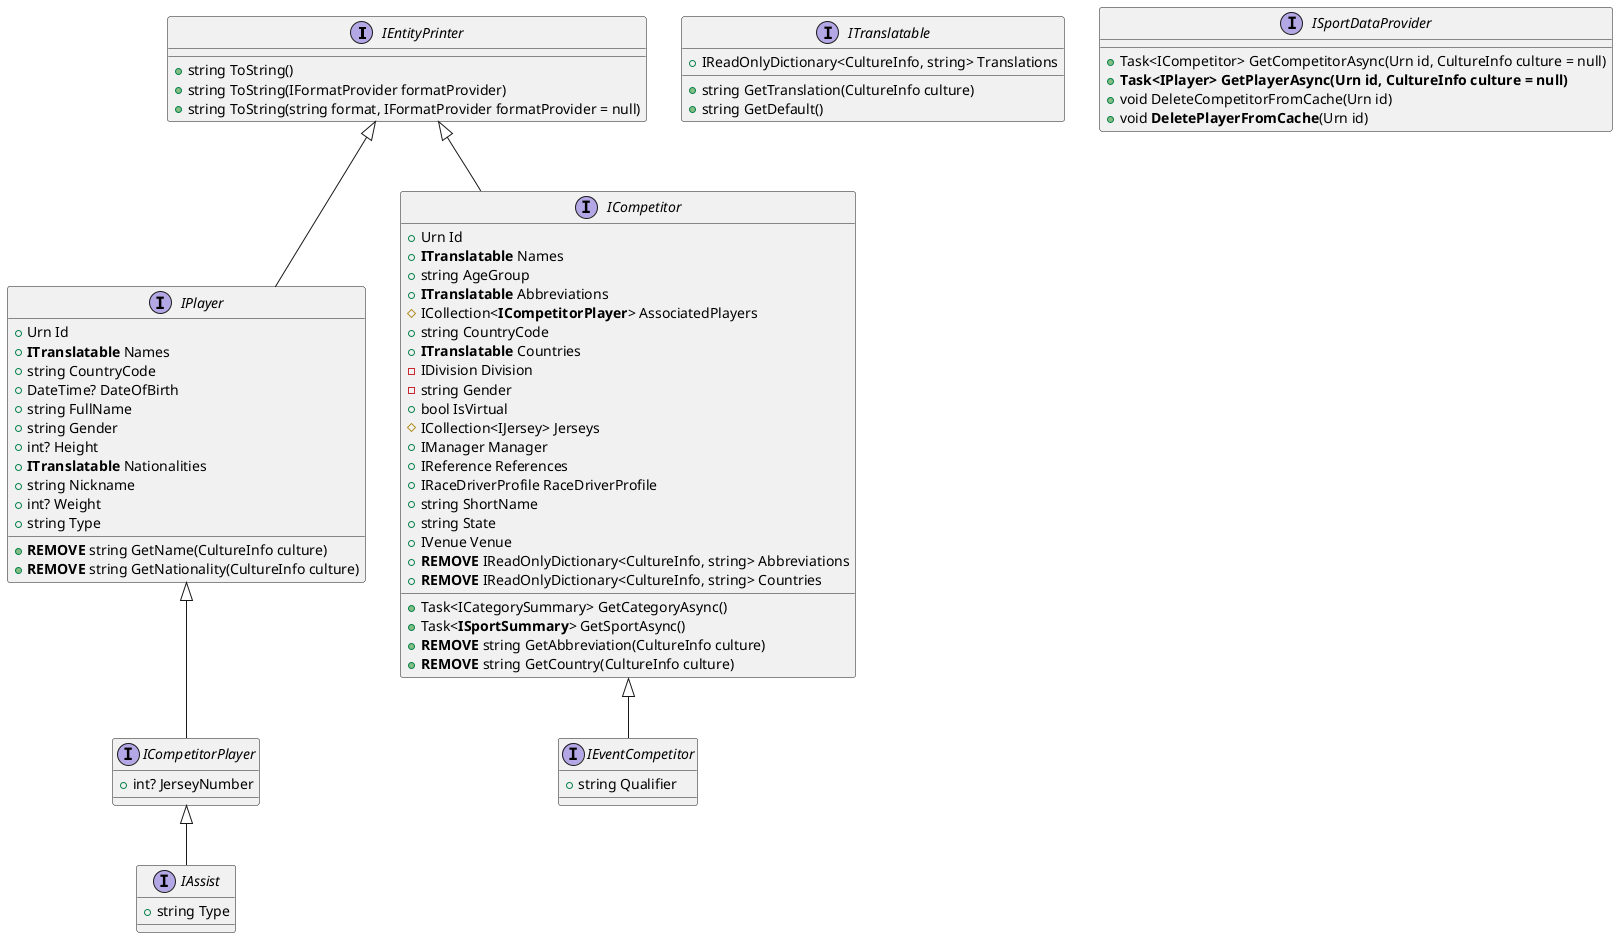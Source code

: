@startuml
interface IEntityPrinter {
  +string ToString()
  +string ToString(IFormatProvider formatProvider)
  +string ToString(string format, IFormatProvider formatProvider = null)
}

interface ITranslatable {
  +IReadOnlyDictionary<CultureInfo, string> Translations
  +string GetTranslation(CultureInfo culture)
  +string GetDefault()
}

interface IPlayer {
  +Urn Id
  +**ITranslatable** Names
  +**REMOVE** string GetName(CultureInfo culture)
  +string CountryCode
  +DateTime? DateOfBirth
  +string FullName
  +string Gender
  +int? Height
  +**ITranslatable** Nationalities
  +string Nickname
  +int? Weight
  +string Type
  +**REMOVE** string GetNationality(CultureInfo culture)
}

interface ICompetitorPlayer {
  +int? JerseyNumber
}

interface IAssist {
  +string Type
}

interface ICompetitor {
  +Urn Id
  +**ITranslatable** Names
  +string AgeGroup
  +**ITranslatable** Abbreviations
  #ICollection<**ICompetitorPlayer**> AssociatedPlayers
  +string CountryCode
  +**ITranslatable** Countries
  -IDivision Division
  -string Gender
  +bool IsVirtual
  #ICollection<IJersey> Jerseys
  +IManager Manager
  +IReference References
  +IRaceDriverProfile RaceDriverProfile
  +string ShortName
  +string State
  +IVenue Venue
  +**REMOVE** IReadOnlyDictionary<CultureInfo, string> Abbreviations
  +**REMOVE** IReadOnlyDictionary<CultureInfo, string> Countries
  +Task<ICategorySummary> GetCategoryAsync()
  +Task<**ISportSummary**> GetSportAsync()
  +**REMOVE** string GetAbbreviation(CultureInfo culture)
  +**REMOVE** string GetCountry(CultureInfo culture)
}

interface IEventCompetitor {
  +string Qualifier
}

interface ISportDataProvider{
    +Task<ICompetitor> GetCompetitorAsync(Urn id, CultureInfo culture = null)
    +**Task<IPlayer> GetPlayerAsync(Urn id, CultureInfo culture = null)**
    +void DeleteCompetitorFromCache(Urn id)
    +void **DeletePlayerFromCache**(Urn id)
}

ICompetitorPlayer <|-- IAssist
IPlayer <|-- ICompetitorPlayer
IEntityPrinter <|-- ICompetitor
ICompetitor <|-- IEventCompetitor
IEntityPrinter <|-- IPlayer
@enduml